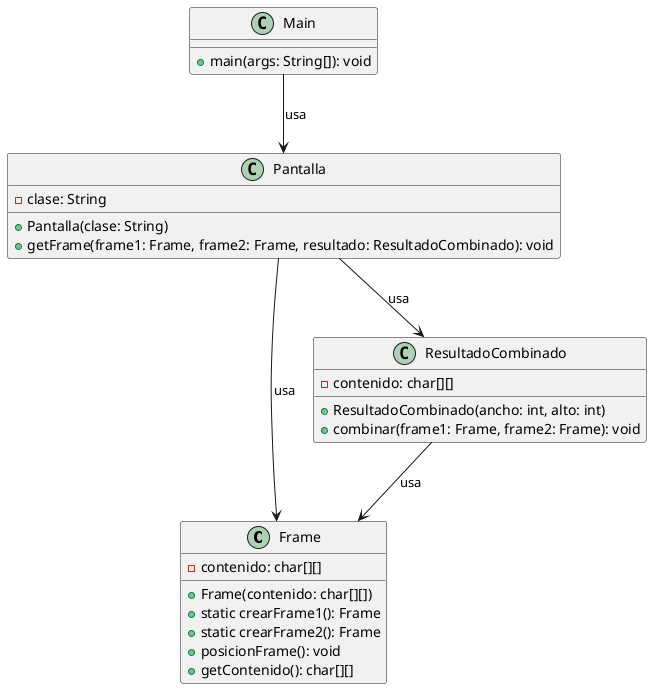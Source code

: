 @startuml
' Definición de las clases

class Frame {
    - contenido: char[][]
    + Frame(contenido: char[][])
    + static crearFrame1(): Frame
    + static crearFrame2(): Frame
    + posicionFrame(): void
    + getContenido(): char[][]
}

class ResultadoCombinado {
    - contenido: char[][]
    + ResultadoCombinado(ancho: int, alto: int)
    + combinar(frame1: Frame, frame2: Frame): void
}

class Pantalla {
    - clase: String
    + Pantalla(clase: String)
    + getFrame(frame1: Frame, frame2: Frame, resultado: ResultadoCombinado): void
}

class Main {
    + main(args: String[]): void
}

' Relaciones entre las clases
Main --> Pantalla : usa
Pantalla --> Frame : usa
Pantalla --> ResultadoCombinado : usa
ResultadoCombinado --> Frame : usa

@enduml